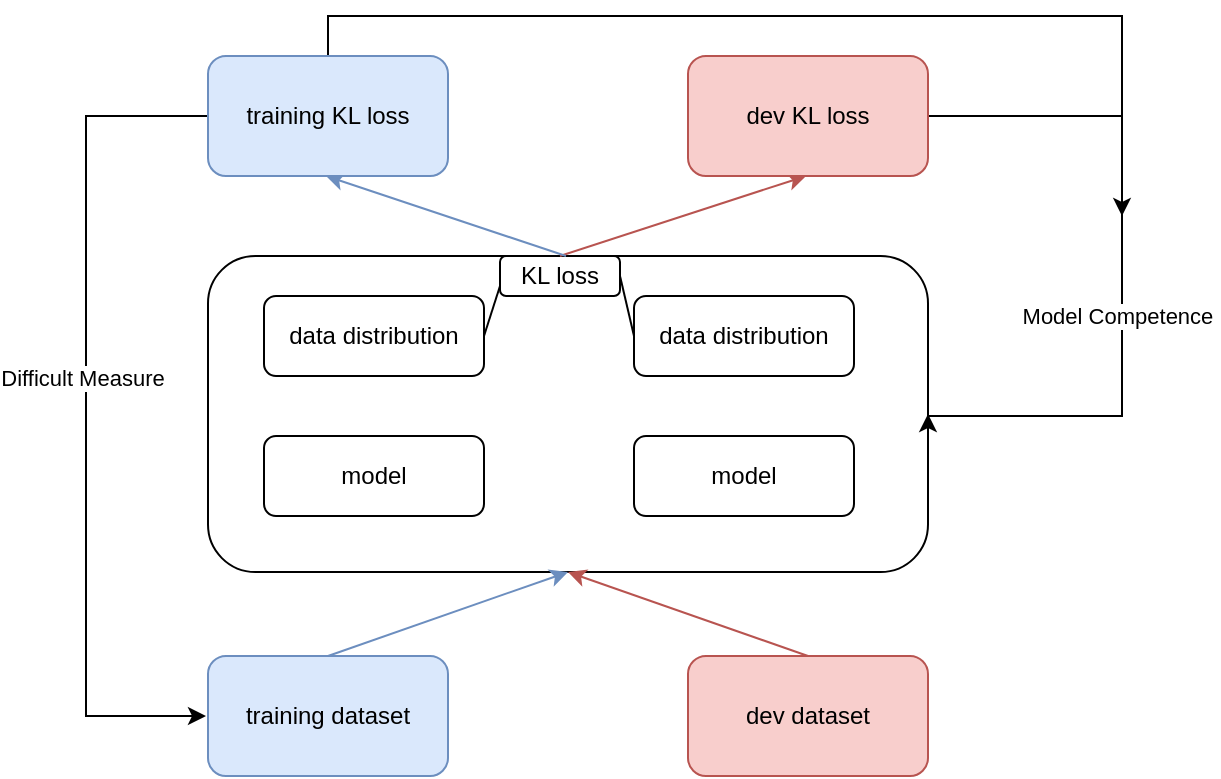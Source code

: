 <mxfile version="21.2.1" type="github">
  <diagram name="第 1 页" id="8L0c7GUbmjwBPtoNU49F">
    <mxGraphModel dx="1050" dy="602" grid="1" gridSize="10" guides="1" tooltips="1" connect="1" arrows="1" fold="1" page="1" pageScale="1" pageWidth="1169" pageHeight="827" math="0" shadow="0">
      <root>
        <mxCell id="0" />
        <mxCell id="1" parent="0" />
        <mxCell id="fjzckVjsFBx4tYkLJNJ8-1" value="training dataset" style="rounded=1;whiteSpace=wrap;html=1;fillColor=#dae8fc;strokeColor=#6c8ebf;" vertex="1" parent="1">
          <mxGeometry x="133" y="480" width="120" height="60" as="geometry" />
        </mxCell>
        <mxCell id="fjzckVjsFBx4tYkLJNJ8-2" value="dev dataset" style="rounded=1;whiteSpace=wrap;html=1;fillColor=#f8cecc;strokeColor=#b85450;" vertex="1" parent="1">
          <mxGeometry x="373" y="480" width="120" height="60" as="geometry" />
        </mxCell>
        <mxCell id="fjzckVjsFBx4tYkLJNJ8-4" value="" style="rounded=1;whiteSpace=wrap;html=1;" vertex="1" parent="1">
          <mxGeometry x="133" y="280" width="360" height="158" as="geometry" />
        </mxCell>
        <mxCell id="fjzckVjsFBx4tYkLJNJ8-8" value="" style="endArrow=classic;html=1;rounded=0;exitX=0.5;exitY=0;exitDx=0;exitDy=0;entryX=0.5;entryY=1;entryDx=0;entryDy=0;fillColor=#dae8fc;strokeColor=#6c8ebf;" edge="1" parent="1" source="fjzckVjsFBx4tYkLJNJ8-1" target="fjzckVjsFBx4tYkLJNJ8-4">
          <mxGeometry width="50" height="50" relative="1" as="geometry">
            <mxPoint x="196" y="450" as="sourcePoint" />
            <mxPoint x="226" y="420" as="targetPoint" />
          </mxGeometry>
        </mxCell>
        <mxCell id="fjzckVjsFBx4tYkLJNJ8-9" value="" style="endArrow=classic;html=1;rounded=0;entryX=0.5;entryY=1;entryDx=0;entryDy=0;fillColor=#f8cecc;strokeColor=#b85450;exitX=0.5;exitY=0;exitDx=0;exitDy=0;" edge="1" parent="1" source="fjzckVjsFBx4tYkLJNJ8-2" target="fjzckVjsFBx4tYkLJNJ8-4">
          <mxGeometry width="50" height="50" relative="1" as="geometry">
            <mxPoint x="432" y="518" as="sourcePoint" />
            <mxPoint x="376" y="450" as="targetPoint" />
          </mxGeometry>
        </mxCell>
        <mxCell id="fjzckVjsFBx4tYkLJNJ8-10" value="model" style="rounded=1;whiteSpace=wrap;html=1;" vertex="1" parent="1">
          <mxGeometry x="161" y="370" width="110" height="40" as="geometry" />
        </mxCell>
        <mxCell id="fjzckVjsFBx4tYkLJNJ8-11" value="model" style="rounded=1;whiteSpace=wrap;html=1;" vertex="1" parent="1">
          <mxGeometry x="346" y="370" width="110" height="40" as="geometry" />
        </mxCell>
        <mxCell id="fjzckVjsFBx4tYkLJNJ8-13" value="data distribution" style="rounded=1;whiteSpace=wrap;html=1;" vertex="1" parent="1">
          <mxGeometry x="161" y="300" width="110" height="40" as="geometry" />
        </mxCell>
        <mxCell id="fjzckVjsFBx4tYkLJNJ8-14" value="data distribution" style="rounded=1;whiteSpace=wrap;html=1;" vertex="1" parent="1">
          <mxGeometry x="346" y="300" width="110" height="40" as="geometry" />
        </mxCell>
        <mxCell id="fjzckVjsFBx4tYkLJNJ8-15" value="KL loss" style="rounded=1;whiteSpace=wrap;html=1;" vertex="1" parent="1">
          <mxGeometry x="279" y="280" width="60" height="20" as="geometry" />
        </mxCell>
        <mxCell id="fjzckVjsFBx4tYkLJNJ8-18" value="" style="endArrow=none;html=1;rounded=0;exitX=1;exitY=0.5;exitDx=0;exitDy=0;entryX=0;entryY=0.75;entryDx=0;entryDy=0;" edge="1" parent="1" source="fjzckVjsFBx4tYkLJNJ8-13" target="fjzckVjsFBx4tYkLJNJ8-15">
          <mxGeometry width="50" height="50" relative="1" as="geometry">
            <mxPoint x="406" y="410" as="sourcePoint" />
            <mxPoint x="276" y="310" as="targetPoint" />
          </mxGeometry>
        </mxCell>
        <mxCell id="fjzckVjsFBx4tYkLJNJ8-20" value="" style="endArrow=none;html=1;rounded=0;exitX=1;exitY=0.5;exitDx=0;exitDy=0;entryX=0;entryY=0.5;entryDx=0;entryDy=0;" edge="1" parent="1" source="fjzckVjsFBx4tYkLJNJ8-15" target="fjzckVjsFBx4tYkLJNJ8-14">
          <mxGeometry width="50" height="50" relative="1" as="geometry">
            <mxPoint x="436" y="440" as="sourcePoint" />
            <mxPoint x="346" y="310" as="targetPoint" />
          </mxGeometry>
        </mxCell>
        <mxCell id="fjzckVjsFBx4tYkLJNJ8-24" value="" style="endArrow=classic;html=1;rounded=0;exitX=0.5;exitY=0;exitDx=0;exitDy=0;fillColor=#f8cecc;strokeColor=#b85450;" edge="1" parent="1" source="fjzckVjsFBx4tYkLJNJ8-15">
          <mxGeometry width="50" height="50" relative="1" as="geometry">
            <mxPoint x="422" y="420" as="sourcePoint" />
            <mxPoint x="432" y="240" as="targetPoint" />
          </mxGeometry>
        </mxCell>
        <mxCell id="fjzckVjsFBx4tYkLJNJ8-25" value="" style="endArrow=classic;html=1;rounded=0;fillColor=#dae8fc;strokeColor=#6c8ebf;" edge="1" parent="1">
          <mxGeometry width="50" height="50" relative="1" as="geometry">
            <mxPoint x="312" y="280" as="sourcePoint" />
            <mxPoint x="192" y="240" as="targetPoint" />
          </mxGeometry>
        </mxCell>
        <mxCell id="fjzckVjsFBx4tYkLJNJ8-30" style="edgeStyle=orthogonalEdgeStyle;rounded=0;orthogonalLoop=1;jettySize=auto;html=1;exitX=0;exitY=0.5;exitDx=0;exitDy=0;" edge="1" parent="1" source="fjzckVjsFBx4tYkLJNJ8-28">
          <mxGeometry relative="1" as="geometry">
            <mxPoint x="132" y="510" as="targetPoint" />
            <Array as="points">
              <mxPoint x="72" y="210" />
              <mxPoint x="72" y="510" />
            </Array>
          </mxGeometry>
        </mxCell>
        <mxCell id="fjzckVjsFBx4tYkLJNJ8-31" value="Difficult Measure" style="edgeLabel;html=1;align=center;verticalAlign=middle;resizable=0;points=[];" vertex="1" connectable="0" parent="fjzckVjsFBx4tYkLJNJ8-30">
          <mxGeometry x="-0.089" y="-2" relative="1" as="geometry">
            <mxPoint as="offset" />
          </mxGeometry>
        </mxCell>
        <mxCell id="fjzckVjsFBx4tYkLJNJ8-33" style="edgeStyle=orthogonalEdgeStyle;rounded=0;orthogonalLoop=1;jettySize=auto;html=1;exitX=0.5;exitY=0;exitDx=0;exitDy=0;" edge="1" parent="1" source="fjzckVjsFBx4tYkLJNJ8-28">
          <mxGeometry relative="1" as="geometry">
            <mxPoint x="590" y="260" as="targetPoint" />
            <Array as="points">
              <mxPoint x="193" y="160" />
              <mxPoint x="590" y="160" />
            </Array>
          </mxGeometry>
        </mxCell>
        <mxCell id="fjzckVjsFBx4tYkLJNJ8-28" value="training KL loss" style="rounded=1;whiteSpace=wrap;html=1;fillColor=#dae8fc;strokeColor=#6c8ebf;" vertex="1" parent="1">
          <mxGeometry x="133" y="180" width="120" height="60" as="geometry" />
        </mxCell>
        <mxCell id="fjzckVjsFBx4tYkLJNJ8-32" style="edgeStyle=orthogonalEdgeStyle;rounded=0;orthogonalLoop=1;jettySize=auto;html=1;entryX=1;entryY=0.5;entryDx=0;entryDy=0;" edge="1" parent="1" source="fjzckVjsFBx4tYkLJNJ8-29" target="fjzckVjsFBx4tYkLJNJ8-4">
          <mxGeometry relative="1" as="geometry">
            <mxPoint x="500" y="360" as="targetPoint" />
            <Array as="points">
              <mxPoint x="590" y="210" />
              <mxPoint x="590" y="360" />
            </Array>
          </mxGeometry>
        </mxCell>
        <mxCell id="fjzckVjsFBx4tYkLJNJ8-35" value="Model Competence&amp;nbsp;" style="edgeLabel;html=1;align=center;verticalAlign=middle;resizable=0;points=[];" vertex="1" connectable="0" parent="fjzckVjsFBx4tYkLJNJ8-32">
          <mxGeometry x="0.709" relative="1" as="geometry">
            <mxPoint x="47" y="-50" as="offset" />
          </mxGeometry>
        </mxCell>
        <mxCell id="fjzckVjsFBx4tYkLJNJ8-29" value="dev KL loss" style="rounded=1;whiteSpace=wrap;html=1;fillColor=#f8cecc;strokeColor=#b85450;" vertex="1" parent="1">
          <mxGeometry x="373" y="180" width="120" height="60" as="geometry" />
        </mxCell>
      </root>
    </mxGraphModel>
  </diagram>
</mxfile>
